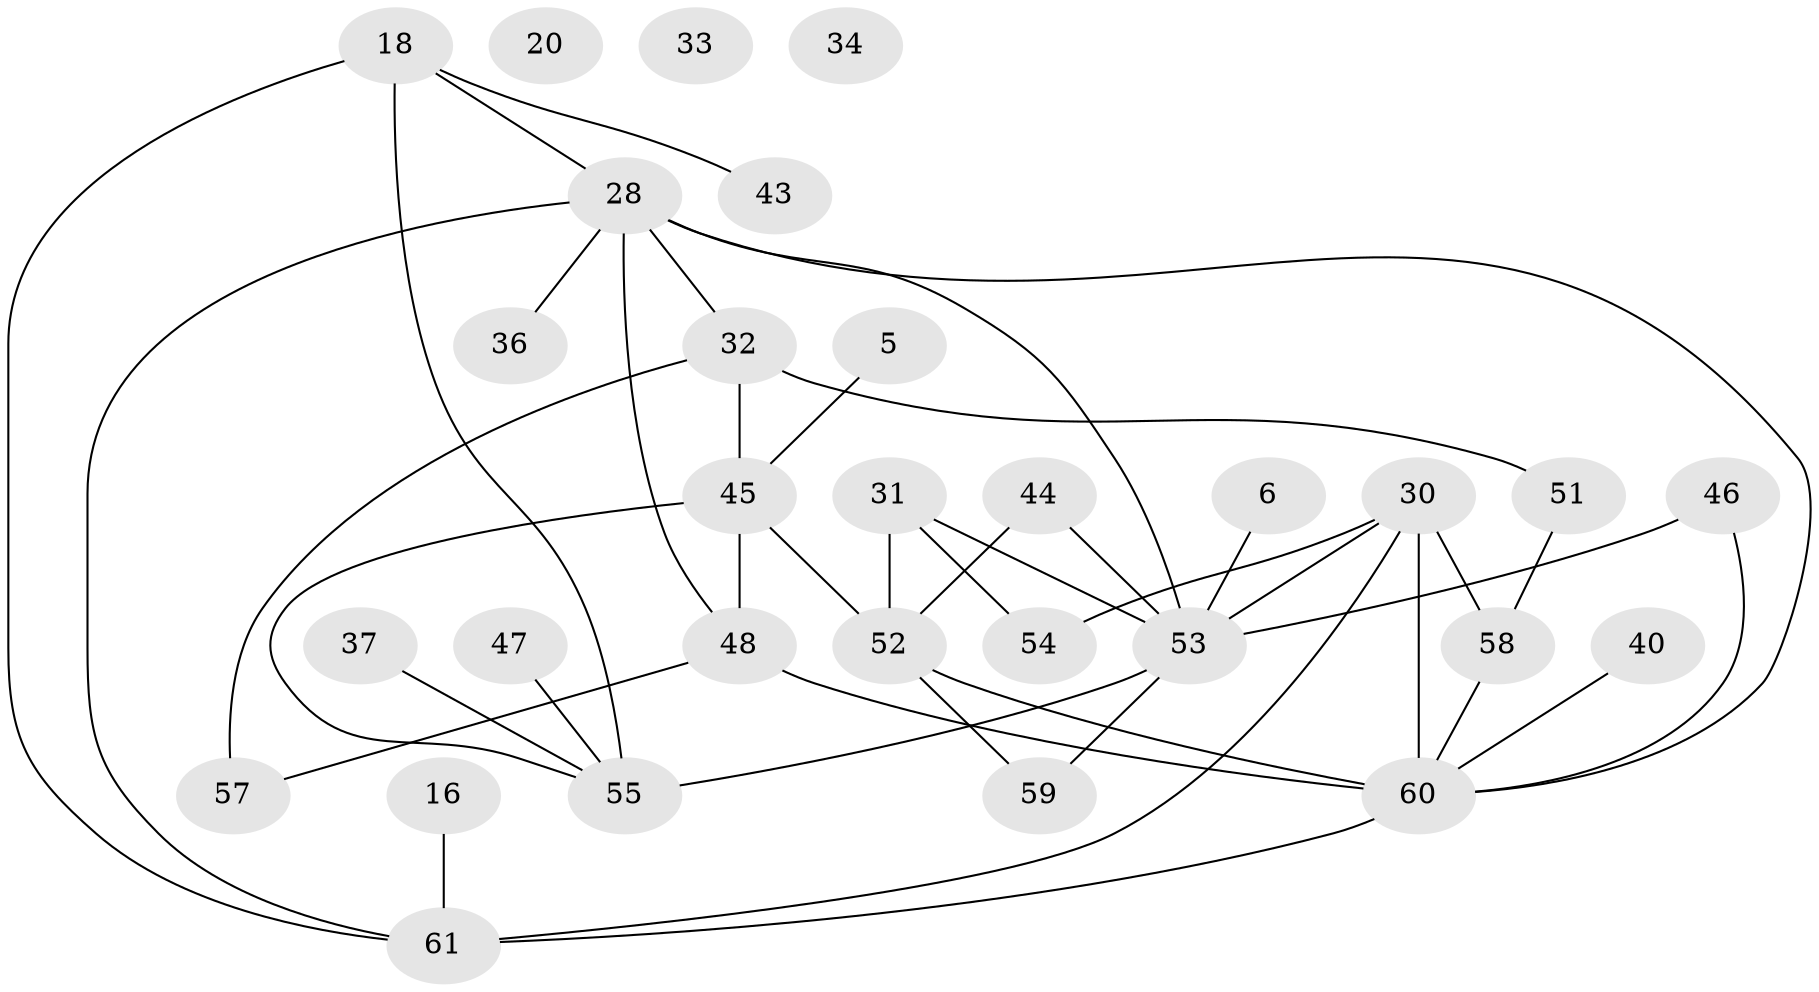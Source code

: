 // original degree distribution, {1: 0.21311475409836064, 6: 0.03278688524590164, 2: 0.26229508196721313, 4: 0.14754098360655737, 3: 0.13114754098360656, 7: 0.03278688524590164, 5: 0.09836065573770492, 0: 0.03278688524590164, 9: 0.01639344262295082, 8: 0.03278688524590164}
// Generated by graph-tools (version 1.1) at 2025/39/03/09/25 04:39:04]
// undirected, 30 vertices, 43 edges
graph export_dot {
graph [start="1"]
  node [color=gray90,style=filled];
  5;
  6;
  16;
  18 [super="+8"];
  20;
  28 [super="+15"];
  30;
  31 [super="+21"];
  32 [super="+29"];
  33;
  34 [super="+1"];
  36;
  37;
  40;
  43;
  44;
  45 [super="+10+22+17"];
  46;
  47;
  48 [super="+2+3"];
  51 [super="+41"];
  52 [super="+27"];
  53 [super="+11+7+38"];
  54;
  55 [super="+25+39"];
  57;
  58 [super="+50"];
  59 [super="+26"];
  60 [super="+56+24"];
  61 [super="+42"];
  5 -- 45;
  6 -- 53;
  16 -- 61;
  18 -- 28 [weight=2];
  18 -- 43;
  18 -- 55 [weight=2];
  18 -- 61 [weight=2];
  28 -- 32 [weight=3];
  28 -- 48 [weight=3];
  28 -- 61;
  28 -- 36;
  28 -- 53;
  28 -- 60;
  30 -- 54;
  30 -- 58;
  30 -- 61 [weight=2];
  30 -- 53 [weight=3];
  30 -- 60;
  31 -- 54;
  31 -- 52 [weight=2];
  31 -- 53;
  32 -- 51 [weight=2];
  32 -- 57;
  32 -- 45 [weight=2];
  37 -- 55;
  40 -- 60;
  44 -- 52;
  44 -- 53;
  45 -- 48 [weight=3];
  45 -- 52 [weight=2];
  45 -- 55;
  46 -- 60;
  46 -- 53;
  47 -- 55;
  48 -- 57;
  48 -- 60;
  51 -- 58;
  52 -- 60 [weight=2];
  52 -- 59;
  53 -- 55 [weight=2];
  53 -- 59;
  58 -- 60;
  60 -- 61;
}
